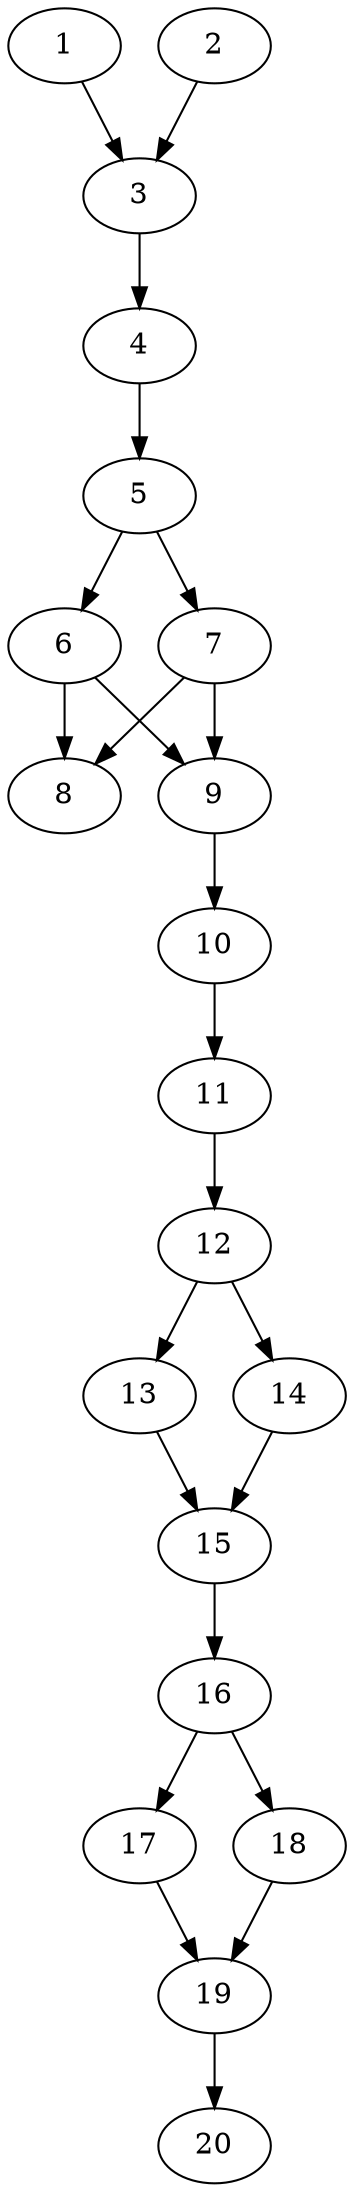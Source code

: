 // DAG automatically generated by daggen at Thu Oct  3 13:58:43 2019
// ./daggen --dot -n 20 --ccr 0.5 --fat 0.3 --regular 0.7 --density 0.9 --mindata 5242880 --maxdata 52428800 
digraph G {
  1 [size="100149248", alpha="0.05", expect_size="50074624"] 
  1 -> 3 [size ="50074624"]
  2 [size="19625984", alpha="0.02", expect_size="9812992"] 
  2 -> 3 [size ="9812992"]
  3 [size="15038464", alpha="0.08", expect_size="7519232"] 
  3 -> 4 [size ="7519232"]
  4 [size="60823552", alpha="0.20", expect_size="30411776"] 
  4 -> 5 [size ="30411776"]
  5 [size="85334016", alpha="0.01", expect_size="42667008"] 
  5 -> 6 [size ="42667008"]
  5 -> 7 [size ="42667008"]
  6 [size="24094720", alpha="0.09", expect_size="12047360"] 
  6 -> 8 [size ="12047360"]
  6 -> 9 [size ="12047360"]
  7 [size="37877760", alpha="0.07", expect_size="18938880"] 
  7 -> 8 [size ="18938880"]
  7 -> 9 [size ="18938880"]
  8 [size="10881024", alpha="0.15", expect_size="5440512"] 
  9 [size="21057536", alpha="0.17", expect_size="10528768"] 
  9 -> 10 [size ="10528768"]
  10 [size="39208960", alpha="0.04", expect_size="19604480"] 
  10 -> 11 [size ="19604480"]
  11 [size="28332032", alpha="0.17", expect_size="14166016"] 
  11 -> 12 [size ="14166016"]
  12 [size="52037632", alpha="0.08", expect_size="26018816"] 
  12 -> 13 [size ="26018816"]
  12 -> 14 [size ="26018816"]
  13 [size="61487104", alpha="0.10", expect_size="30743552"] 
  13 -> 15 [size ="30743552"]
  14 [size="98842624", alpha="0.11", expect_size="49421312"] 
  14 -> 15 [size ="49421312"]
  15 [size="98492416", alpha="0.05", expect_size="49246208"] 
  15 -> 16 [size ="49246208"]
  16 [size="102696960", alpha="0.13", expect_size="51348480"] 
  16 -> 17 [size ="51348480"]
  16 -> 18 [size ="51348480"]
  17 [size="49938432", alpha="0.09", expect_size="24969216"] 
  17 -> 19 [size ="24969216"]
  18 [size="84959232", alpha="0.08", expect_size="42479616"] 
  18 -> 19 [size ="42479616"]
  19 [size="62208000", alpha="0.06", expect_size="31104000"] 
  19 -> 20 [size ="31104000"]
  20 [size="47065088", alpha="0.17", expect_size="23532544"] 
}
